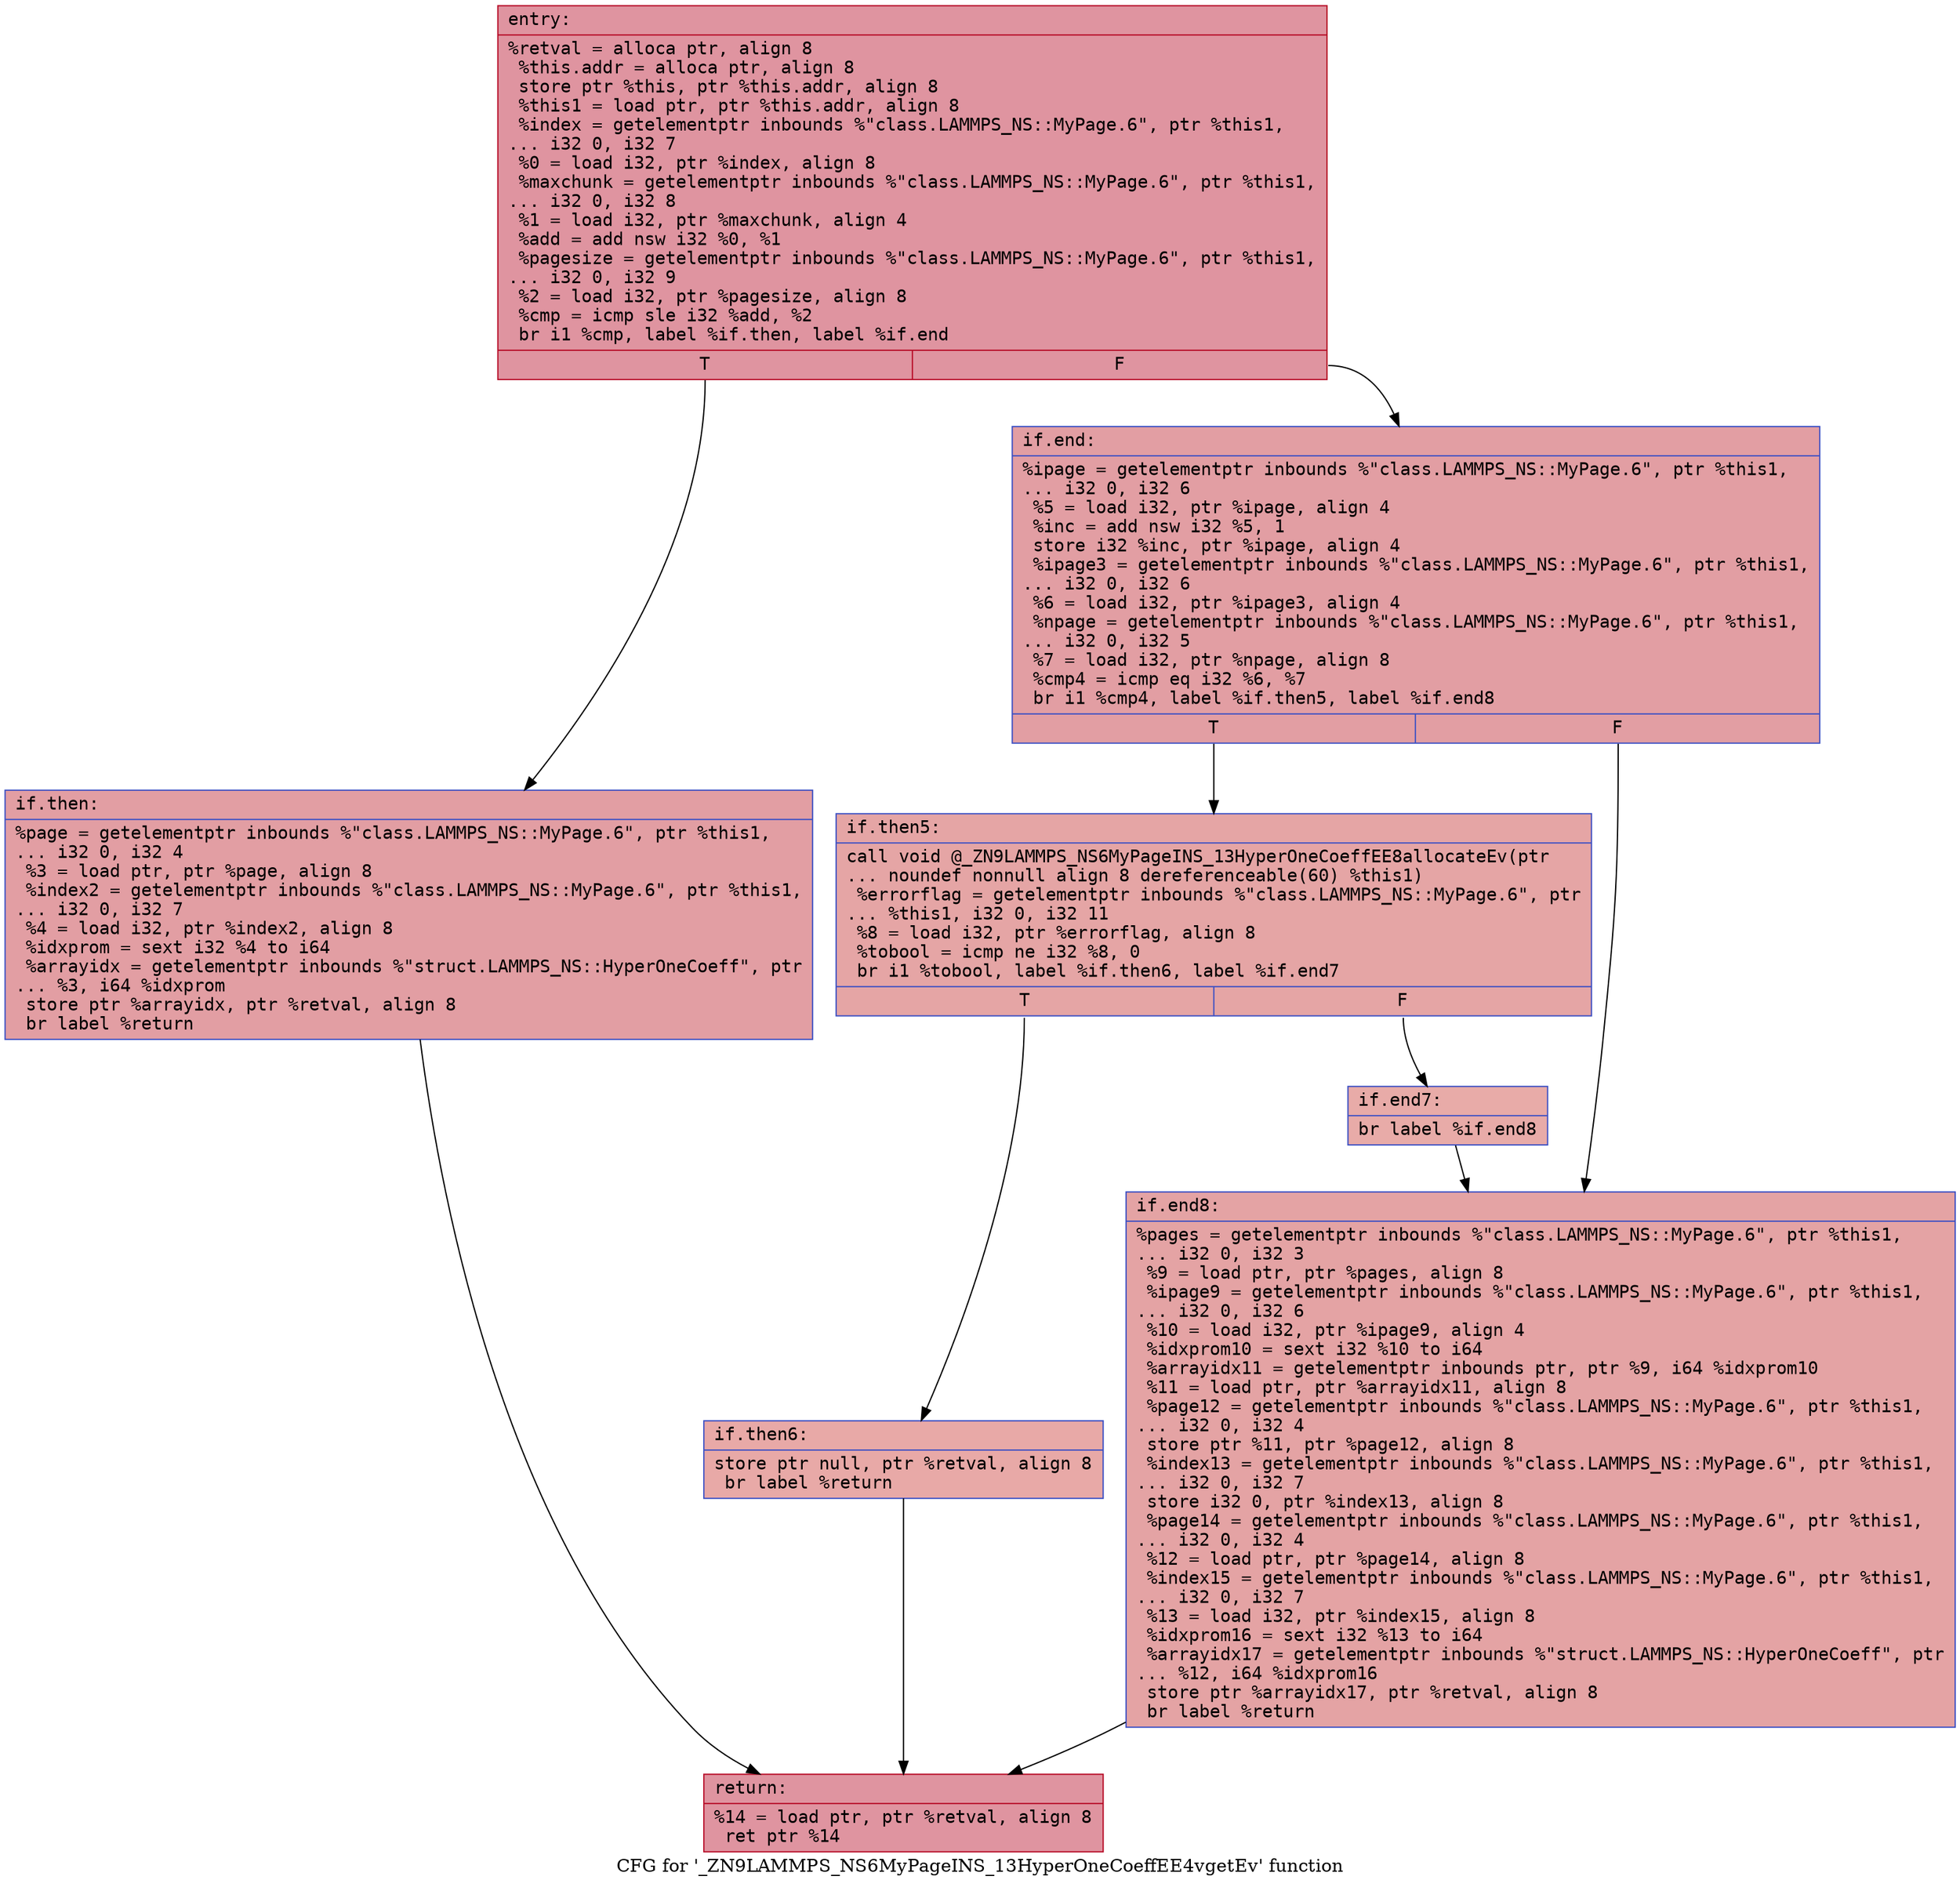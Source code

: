 digraph "CFG for '_ZN9LAMMPS_NS6MyPageINS_13HyperOneCoeffEE4vgetEv' function" {
	label="CFG for '_ZN9LAMMPS_NS6MyPageINS_13HyperOneCoeffEE4vgetEv' function";

	Node0x556aefa01cf0 [shape=record,color="#b70d28ff", style=filled, fillcolor="#b70d2870" fontname="Courier",label="{entry:\l|  %retval = alloca ptr, align 8\l  %this.addr = alloca ptr, align 8\l  store ptr %this, ptr %this.addr, align 8\l  %this1 = load ptr, ptr %this.addr, align 8\l  %index = getelementptr inbounds %\"class.LAMMPS_NS::MyPage.6\", ptr %this1,\l... i32 0, i32 7\l  %0 = load i32, ptr %index, align 8\l  %maxchunk = getelementptr inbounds %\"class.LAMMPS_NS::MyPage.6\", ptr %this1,\l... i32 0, i32 8\l  %1 = load i32, ptr %maxchunk, align 4\l  %add = add nsw i32 %0, %1\l  %pagesize = getelementptr inbounds %\"class.LAMMPS_NS::MyPage.6\", ptr %this1,\l... i32 0, i32 9\l  %2 = load i32, ptr %pagesize, align 8\l  %cmp = icmp sle i32 %add, %2\l  br i1 %cmp, label %if.then, label %if.end\l|{<s0>T|<s1>F}}"];
	Node0x556aefa01cf0:s0 -> Node0x556aefa02550[tooltip="entry -> if.then\nProbability 50.00%" ];
	Node0x556aefa01cf0:s1 -> Node0x556aefa025c0[tooltip="entry -> if.end\nProbability 50.00%" ];
	Node0x556aefa02550 [shape=record,color="#3d50c3ff", style=filled, fillcolor="#be242e70" fontname="Courier",label="{if.then:\l|  %page = getelementptr inbounds %\"class.LAMMPS_NS::MyPage.6\", ptr %this1,\l... i32 0, i32 4\l  %3 = load ptr, ptr %page, align 8\l  %index2 = getelementptr inbounds %\"class.LAMMPS_NS::MyPage.6\", ptr %this1,\l... i32 0, i32 7\l  %4 = load i32, ptr %index2, align 8\l  %idxprom = sext i32 %4 to i64\l  %arrayidx = getelementptr inbounds %\"struct.LAMMPS_NS::HyperOneCoeff\", ptr\l... %3, i64 %idxprom\l  store ptr %arrayidx, ptr %retval, align 8\l  br label %return\l}"];
	Node0x556aefa02550 -> Node0x556aefa02c80[tooltip="if.then -> return\nProbability 100.00%" ];
	Node0x556aefa025c0 [shape=record,color="#3d50c3ff", style=filled, fillcolor="#be242e70" fontname="Courier",label="{if.end:\l|  %ipage = getelementptr inbounds %\"class.LAMMPS_NS::MyPage.6\", ptr %this1,\l... i32 0, i32 6\l  %5 = load i32, ptr %ipage, align 4\l  %inc = add nsw i32 %5, 1\l  store i32 %inc, ptr %ipage, align 4\l  %ipage3 = getelementptr inbounds %\"class.LAMMPS_NS::MyPage.6\", ptr %this1,\l... i32 0, i32 6\l  %6 = load i32, ptr %ipage3, align 4\l  %npage = getelementptr inbounds %\"class.LAMMPS_NS::MyPage.6\", ptr %this1,\l... i32 0, i32 5\l  %7 = load i32, ptr %npage, align 8\l  %cmp4 = icmp eq i32 %6, %7\l  br i1 %cmp4, label %if.then5, label %if.end8\l|{<s0>T|<s1>F}}"];
	Node0x556aefa025c0:s0 -> Node0x556aefa03360[tooltip="if.end -> if.then5\nProbability 50.00%" ];
	Node0x556aefa025c0:s1 -> Node0x556aefa033e0[tooltip="if.end -> if.end8\nProbability 50.00%" ];
	Node0x556aefa03360 [shape=record,color="#3d50c3ff", style=filled, fillcolor="#c5333470" fontname="Courier",label="{if.then5:\l|  call void @_ZN9LAMMPS_NS6MyPageINS_13HyperOneCoeffEE8allocateEv(ptr\l... noundef nonnull align 8 dereferenceable(60) %this1)\l  %errorflag = getelementptr inbounds %\"class.LAMMPS_NS::MyPage.6\", ptr\l... %this1, i32 0, i32 11\l  %8 = load i32, ptr %errorflag, align 8\l  %tobool = icmp ne i32 %8, 0\l  br i1 %tobool, label %if.then6, label %if.end7\l|{<s0>T|<s1>F}}"];
	Node0x556aefa03360:s0 -> Node0x556aefa028d0[tooltip="if.then5 -> if.then6\nProbability 62.50%" ];
	Node0x556aefa03360:s1 -> Node0x556aefa03a20[tooltip="if.then5 -> if.end7\nProbability 37.50%" ];
	Node0x556aefa028d0 [shape=record,color="#3d50c3ff", style=filled, fillcolor="#ca3b3770" fontname="Courier",label="{if.then6:\l|  store ptr null, ptr %retval, align 8\l  br label %return\l}"];
	Node0x556aefa028d0 -> Node0x556aefa02c80[tooltip="if.then6 -> return\nProbability 100.00%" ];
	Node0x556aefa03a20 [shape=record,color="#3d50c3ff", style=filled, fillcolor="#cc403a70" fontname="Courier",label="{if.end7:\l|  br label %if.end8\l}"];
	Node0x556aefa03a20 -> Node0x556aefa033e0[tooltip="if.end7 -> if.end8\nProbability 100.00%" ];
	Node0x556aefa033e0 [shape=record,color="#3d50c3ff", style=filled, fillcolor="#c32e3170" fontname="Courier",label="{if.end8:\l|  %pages = getelementptr inbounds %\"class.LAMMPS_NS::MyPage.6\", ptr %this1,\l... i32 0, i32 3\l  %9 = load ptr, ptr %pages, align 8\l  %ipage9 = getelementptr inbounds %\"class.LAMMPS_NS::MyPage.6\", ptr %this1,\l... i32 0, i32 6\l  %10 = load i32, ptr %ipage9, align 4\l  %idxprom10 = sext i32 %10 to i64\l  %arrayidx11 = getelementptr inbounds ptr, ptr %9, i64 %idxprom10\l  %11 = load ptr, ptr %arrayidx11, align 8\l  %page12 = getelementptr inbounds %\"class.LAMMPS_NS::MyPage.6\", ptr %this1,\l... i32 0, i32 4\l  store ptr %11, ptr %page12, align 8\l  %index13 = getelementptr inbounds %\"class.LAMMPS_NS::MyPage.6\", ptr %this1,\l... i32 0, i32 7\l  store i32 0, ptr %index13, align 8\l  %page14 = getelementptr inbounds %\"class.LAMMPS_NS::MyPage.6\", ptr %this1,\l... i32 0, i32 4\l  %12 = load ptr, ptr %page14, align 8\l  %index15 = getelementptr inbounds %\"class.LAMMPS_NS::MyPage.6\", ptr %this1,\l... i32 0, i32 7\l  %13 = load i32, ptr %index15, align 8\l  %idxprom16 = sext i32 %13 to i64\l  %arrayidx17 = getelementptr inbounds %\"struct.LAMMPS_NS::HyperOneCoeff\", ptr\l... %12, i64 %idxprom16\l  store ptr %arrayidx17, ptr %retval, align 8\l  br label %return\l}"];
	Node0x556aefa033e0 -> Node0x556aefa02c80[tooltip="if.end8 -> return\nProbability 100.00%" ];
	Node0x556aefa02c80 [shape=record,color="#b70d28ff", style=filled, fillcolor="#b70d2870" fontname="Courier",label="{return:\l|  %14 = load ptr, ptr %retval, align 8\l  ret ptr %14\l}"];
}
